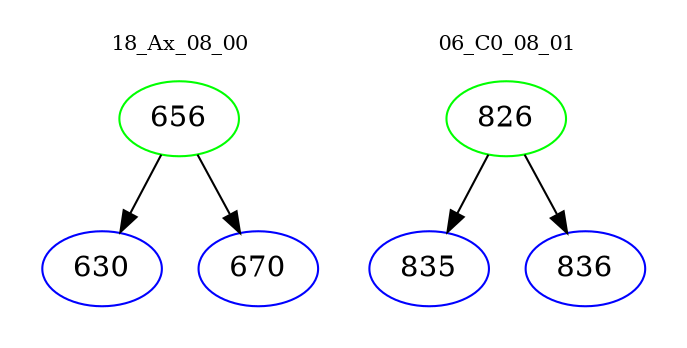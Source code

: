 digraph{
subgraph cluster_0 {
color = white
label = "18_Ax_08_00";
fontsize=10;
T0_656 [label="656", color="green"]
T0_656 -> T0_630 [color="black"]
T0_630 [label="630", color="blue"]
T0_656 -> T0_670 [color="black"]
T0_670 [label="670", color="blue"]
}
subgraph cluster_1 {
color = white
label = "06_C0_08_01";
fontsize=10;
T1_826 [label="826", color="green"]
T1_826 -> T1_835 [color="black"]
T1_835 [label="835", color="blue"]
T1_826 -> T1_836 [color="black"]
T1_836 [label="836", color="blue"]
}
}
